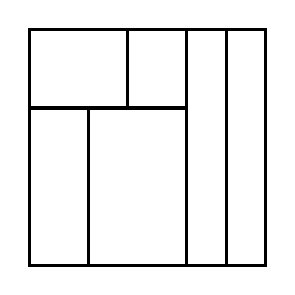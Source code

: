 \begin{tikzpicture}[very thick, scale=.5]
    \draw (0,4) rectangle (5/2,6);
    \draw (5/2,4) rectangle (4,6);
    \draw (0,0) rectangle (3/2,4);
    \draw (3/2,0) rectangle (4,4);
    \draw (4,0) rectangle (5,6);
    \draw (5,0) rectangle (6,6);
\end{tikzpicture}
